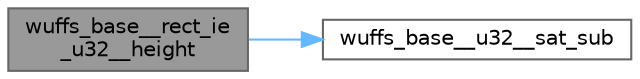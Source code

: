 digraph "wuffs_base__rect_ie_u32__height"
{
 // LATEX_PDF_SIZE
  bgcolor="transparent";
  edge [fontname=Helvetica,fontsize=10,labelfontname=Helvetica,labelfontsize=10];
  node [fontname=Helvetica,fontsize=10,shape=box,height=0.2,width=0.4];
  rankdir="LR";
  Node1 [id="Node000001",label="wuffs_base__rect_ie\l_u32__height",height=0.2,width=0.4,color="gray40", fillcolor="grey60", style="filled", fontcolor="black",tooltip=" "];
  Node1 -> Node2 [id="edge1_Node000001_Node000002",color="steelblue1",style="solid",tooltip=" "];
  Node2 [id="Node000002",label="wuffs_base__u32__sat_sub",height=0.2,width=0.4,color="grey40", fillcolor="white", style="filled",URL="$wuffs-v0_83_8c.html#ae136fc23dc9a16699ba859e22fca9ec4",tooltip=" "];
}

